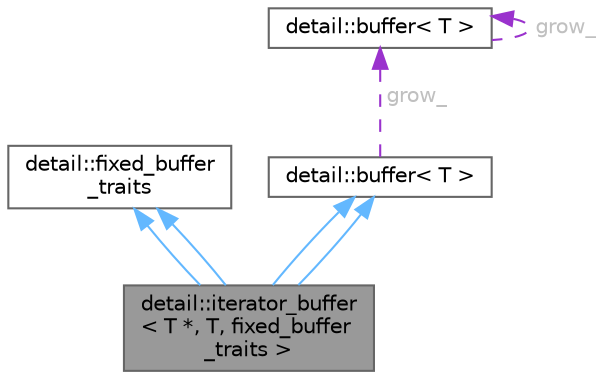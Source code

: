 digraph "detail::iterator_buffer&lt; T *, T, fixed_buffer_traits &gt;"
{
 // LATEX_PDF_SIZE
  bgcolor="transparent";
  edge [fontname=Helvetica,fontsize=10,labelfontname=Helvetica,labelfontsize=10];
  node [fontname=Helvetica,fontsize=10,shape=box,height=0.2,width=0.4];
  Node1 [id="Node000001",label="detail::iterator_buffer\l\< T *, T, fixed_buffer\l_traits \>",height=0.2,width=0.4,color="gray40", fillcolor="grey60", style="filled", fontcolor="black",tooltip=" "];
  Node2 -> Node1 [id="edge7_Node000001_Node000002",dir="back",color="steelblue1",style="solid",tooltip=" "];
  Node2 [id="Node000002",label="detail::fixed_buffer\l_traits",height=0.2,width=0.4,color="gray40", fillcolor="white", style="filled",URL="$classdetail_1_1fixed__buffer__traits.html",tooltip=" "];
  Node3 -> Node1 [id="edge8_Node000001_Node000003",dir="back",color="steelblue1",style="solid",tooltip=" "];
  Node3 [id="Node000003",label="detail::buffer\< T \>",height=0.2,width=0.4,color="gray40", fillcolor="white", style="filled",URL="$classdetail_1_1buffer.html",tooltip=" "];
  Node4 -> Node3 [id="edge9_Node000003_Node000004",dir="back",color="darkorchid3",style="dashed",tooltip=" ",label=" grow_",fontcolor="grey" ];
  Node4 [id="Node000004",label="detail::buffer\< T \>",height=0.2,width=0.4,color="gray40", fillcolor="white", style="filled",URL="$classdetail_1_1buffer.html",tooltip=" "];
  Node4 -> Node4 [id="edge10_Node000004_Node000004",dir="back",color="darkorchid3",style="dashed",tooltip=" ",label=" grow_",fontcolor="grey" ];
  Node2 -> Node1 [id="edge11_Node000001_Node000002",dir="back",color="steelblue1",style="solid",tooltip=" "];
  Node3 -> Node1 [id="edge12_Node000001_Node000003",dir="back",color="steelblue1",style="solid",tooltip=" "];
}
